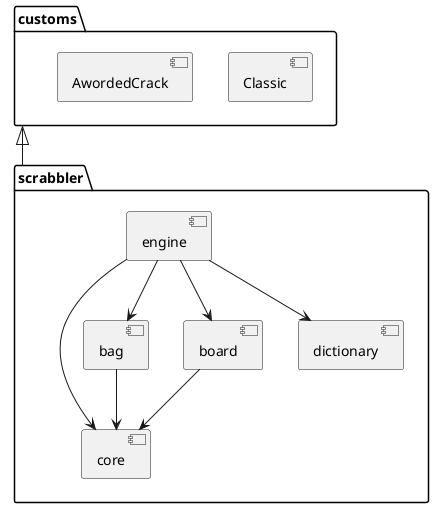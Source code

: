 @startuml

package "scrabbler" {
[engine] --> [core]
[engine] --> [bag]
[engine] --> [board]
[engine] --> [dictionary]
[dictionary]
[core]
[board] --> [core]
[bag] --> [core]
}

package "customs" {
[Classic]
[AwordedCrack]
}

customs <|-- scrabbler

@enduml
